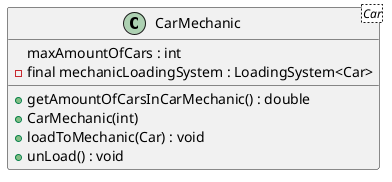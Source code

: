 @startuml
class CarMechanic <Car> {
maxAmountOfCars : int
- final mechanicLoadingSystem : LoadingSystem<Car>
+ getAmountOfCarsInCarMechanic() : double
+ CarMechanic(int)
+ loadToMechanic(Car) : void
+ unLoad() : void
}
@enduml